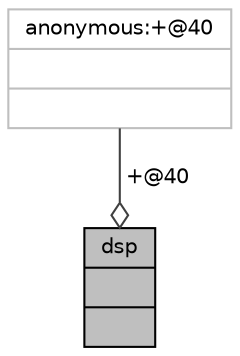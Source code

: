 digraph "dsp"
{
 // INTERACTIVE_SVG=YES
  bgcolor="transparent";
  edge [fontname="Helvetica",fontsize="10",labelfontname="Helvetica",labelfontsize="10"];
  node [fontname="Helvetica",fontsize="10",shape=record];
  Node36 [label="{dsp\n||}",height=0.2,width=0.4,color="black", fillcolor="grey75", style="filled", fontcolor="black"];
  Node37 -> Node36 [color="grey25",fontsize="10",style="solid",label=" +@40" ,arrowhead="odiamond",fontname="Helvetica"];
  Node37 [label="{anonymous:+@40\n||}",height=0.2,width=0.4,color="grey75"];
}
